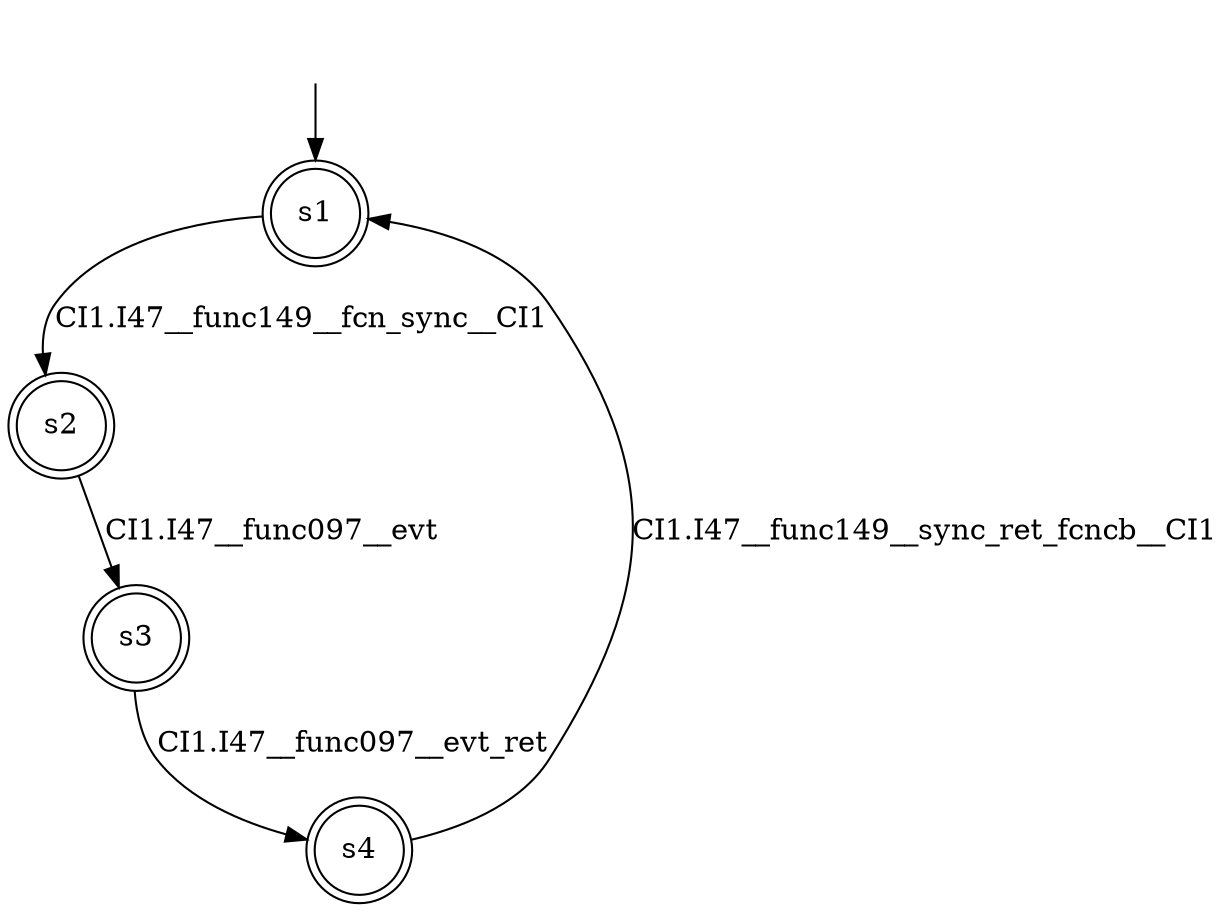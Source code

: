 digraph automaton {
	1 [label=<s1> shape="doublecircle"];
	2 [label=<s2> shape="doublecircle"];
	3 [label=<s3> shape="doublecircle"];
	4 [label=<s4> shape="doublecircle"];
	__init1 [label=<> shape="none"];
	__init1 -> 1;
	1 -> 2 [label=<CI1.I47__func149__fcn_sync__CI1> id="1-0-2"];
	2 -> 3 [label=<CI1.I47__func097__evt> id="2-0-3"];
	3 -> 4 [label=<CI1.I47__func097__evt_ret> id="3-0-4"];
	4 -> 1 [label=<CI1.I47__func149__sync_ret_fcncb__CI1> id="4-0-1"];
}
